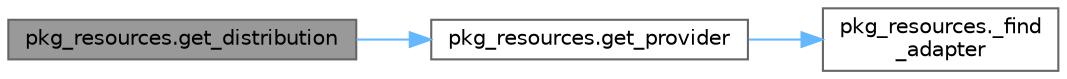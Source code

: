 digraph "pkg_resources.get_distribution"
{
 // LATEX_PDF_SIZE
  bgcolor="transparent";
  edge [fontname=Helvetica,fontsize=10,labelfontname=Helvetica,labelfontsize=10];
  node [fontname=Helvetica,fontsize=10,shape=box,height=0.2,width=0.4];
  rankdir="LR";
  Node1 [id="Node000001",label="pkg_resources.get_distribution",height=0.2,width=0.4,color="gray40", fillcolor="grey60", style="filled", fontcolor="black",tooltip=" "];
  Node1 -> Node2 [id="edge1_Node000001_Node000002",color="steelblue1",style="solid",tooltip=" "];
  Node2 [id="Node000002",label="pkg_resources.get_provider",height=0.2,width=0.4,color="grey40", fillcolor="white", style="filled",URL="$namespacepkg__resources.html#aeaaf1fa43568e2b67c0fc9cb63b7b8e1",tooltip=" "];
  Node2 -> Node3 [id="edge2_Node000002_Node000003",color="steelblue1",style="solid",tooltip=" "];
  Node3 [id="Node000003",label="pkg_resources._find\l_adapter",height=0.2,width=0.4,color="grey40", fillcolor="white", style="filled",URL="$namespacepkg__resources.html#ae7b42651951ebc6168d14931ecbf2abc",tooltip=" "];
}
